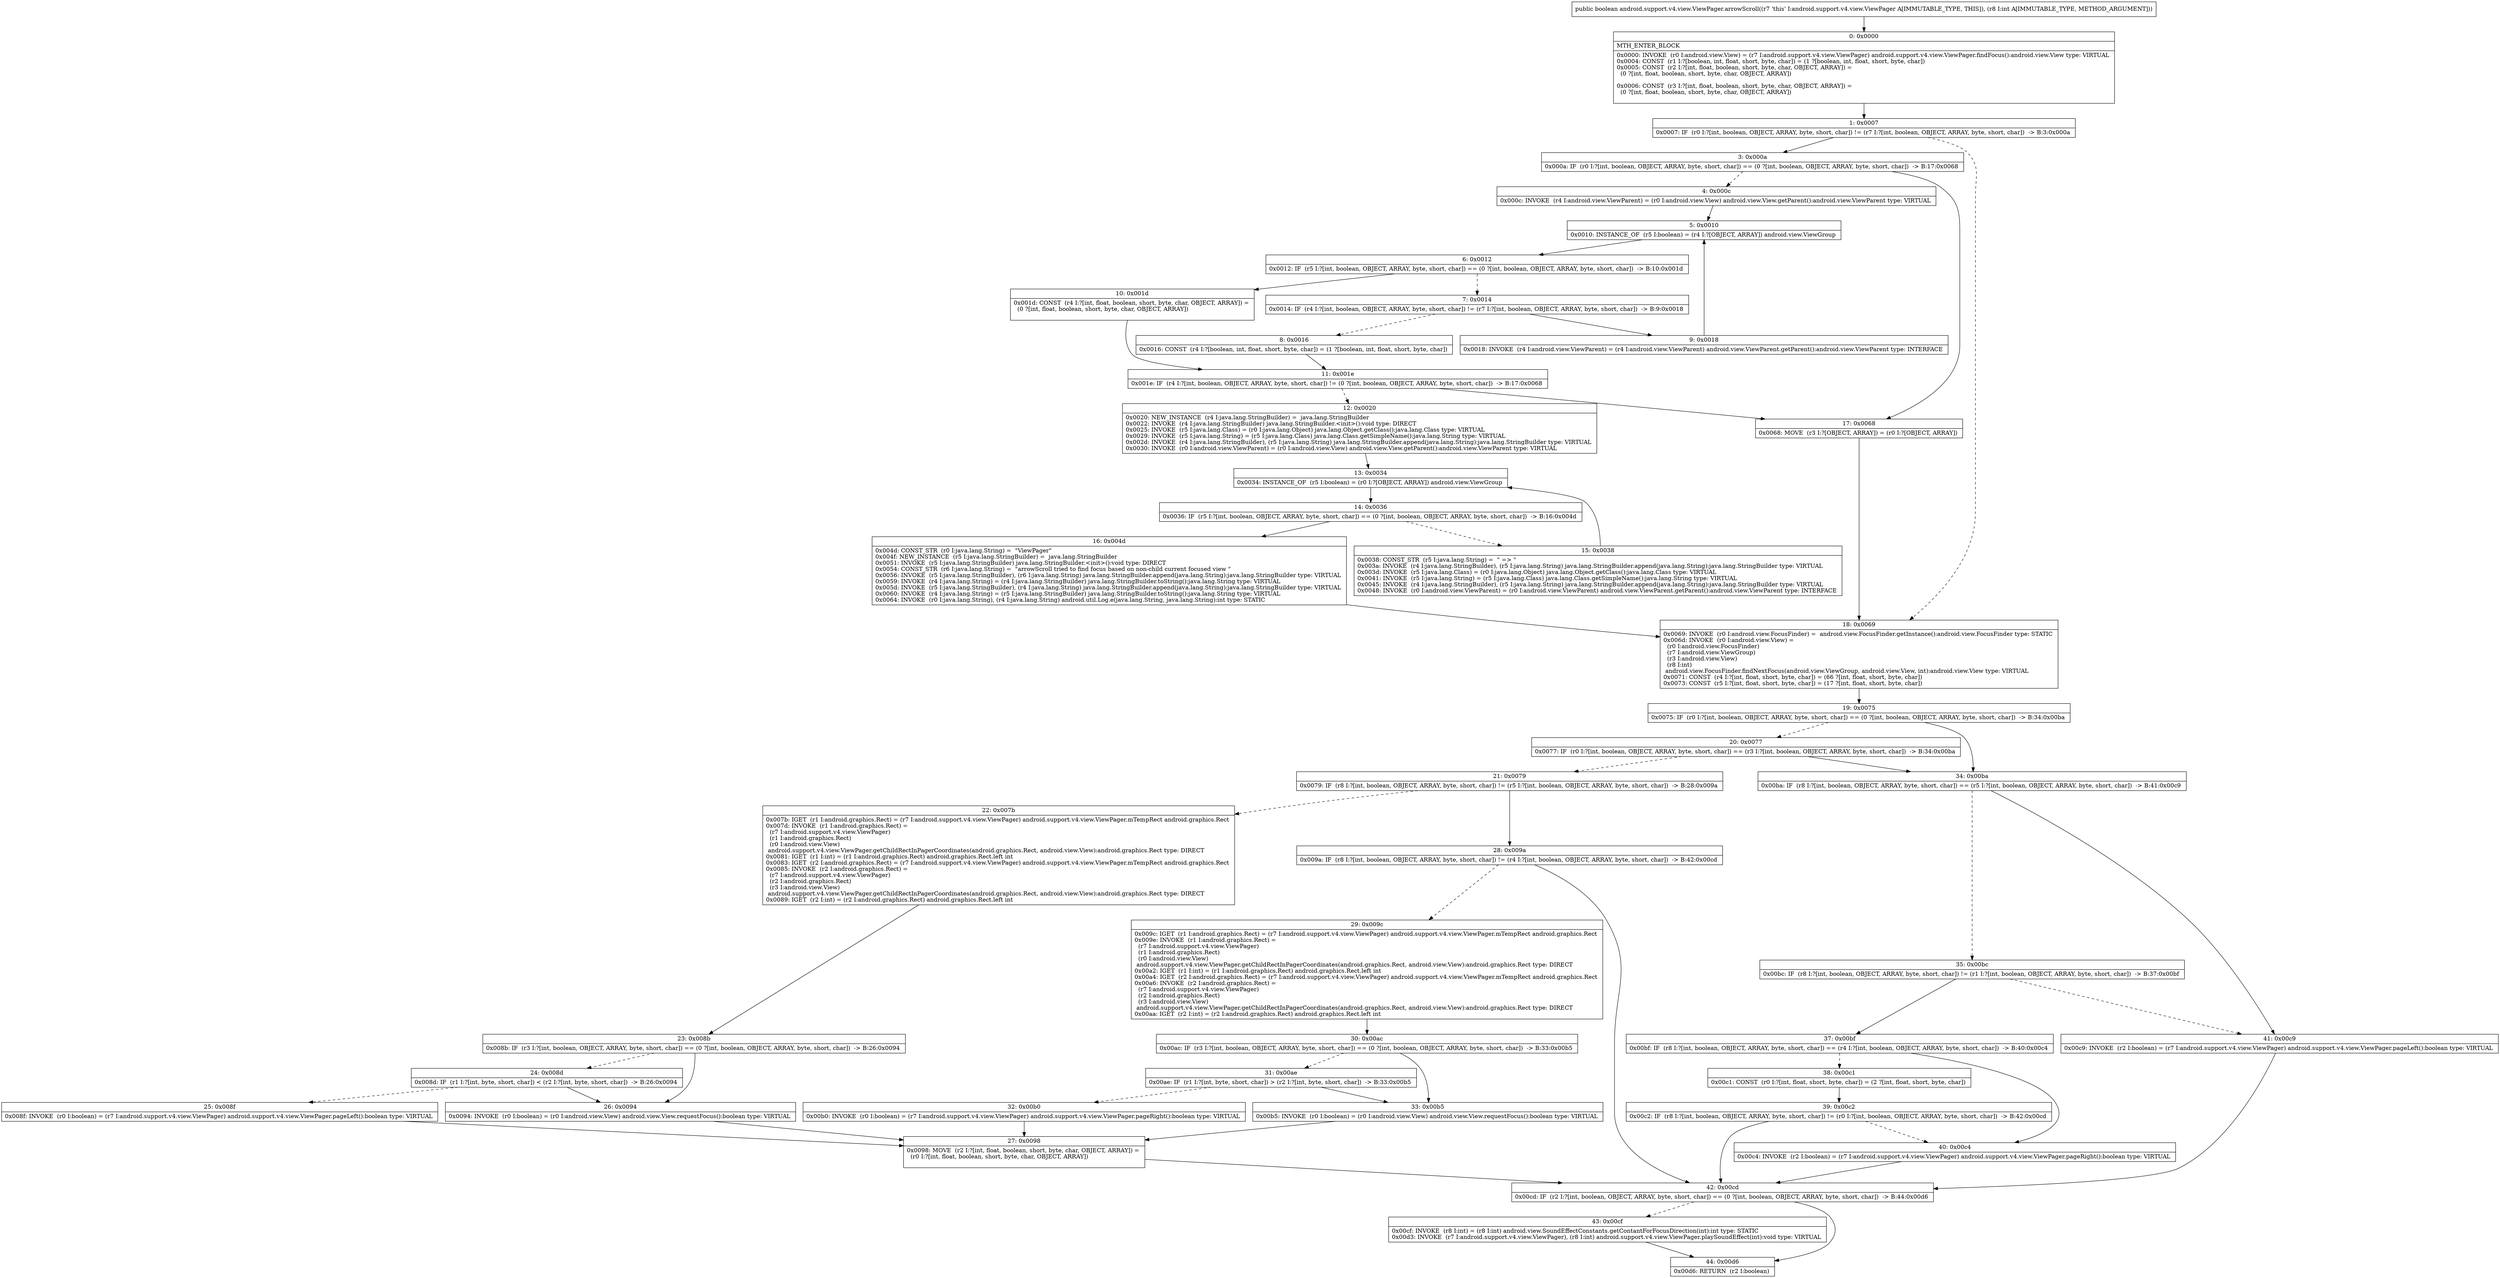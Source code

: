 digraph "CFG forandroid.support.v4.view.ViewPager.arrowScroll(I)Z" {
Node_0 [shape=record,label="{0\:\ 0x0000|MTH_ENTER_BLOCK\l|0x0000: INVOKE  (r0 I:android.view.View) = (r7 I:android.support.v4.view.ViewPager) android.support.v4.view.ViewPager.findFocus():android.view.View type: VIRTUAL \l0x0004: CONST  (r1 I:?[boolean, int, float, short, byte, char]) = (1 ?[boolean, int, float, short, byte, char]) \l0x0005: CONST  (r2 I:?[int, float, boolean, short, byte, char, OBJECT, ARRAY]) = \l  (0 ?[int, float, boolean, short, byte, char, OBJECT, ARRAY])\l \l0x0006: CONST  (r3 I:?[int, float, boolean, short, byte, char, OBJECT, ARRAY]) = \l  (0 ?[int, float, boolean, short, byte, char, OBJECT, ARRAY])\l \l}"];
Node_1 [shape=record,label="{1\:\ 0x0007|0x0007: IF  (r0 I:?[int, boolean, OBJECT, ARRAY, byte, short, char]) != (r7 I:?[int, boolean, OBJECT, ARRAY, byte, short, char])  \-\> B:3:0x000a \l}"];
Node_3 [shape=record,label="{3\:\ 0x000a|0x000a: IF  (r0 I:?[int, boolean, OBJECT, ARRAY, byte, short, char]) == (0 ?[int, boolean, OBJECT, ARRAY, byte, short, char])  \-\> B:17:0x0068 \l}"];
Node_4 [shape=record,label="{4\:\ 0x000c|0x000c: INVOKE  (r4 I:android.view.ViewParent) = (r0 I:android.view.View) android.view.View.getParent():android.view.ViewParent type: VIRTUAL \l}"];
Node_5 [shape=record,label="{5\:\ 0x0010|0x0010: INSTANCE_OF  (r5 I:boolean) = (r4 I:?[OBJECT, ARRAY]) android.view.ViewGroup \l}"];
Node_6 [shape=record,label="{6\:\ 0x0012|0x0012: IF  (r5 I:?[int, boolean, OBJECT, ARRAY, byte, short, char]) == (0 ?[int, boolean, OBJECT, ARRAY, byte, short, char])  \-\> B:10:0x001d \l}"];
Node_7 [shape=record,label="{7\:\ 0x0014|0x0014: IF  (r4 I:?[int, boolean, OBJECT, ARRAY, byte, short, char]) != (r7 I:?[int, boolean, OBJECT, ARRAY, byte, short, char])  \-\> B:9:0x0018 \l}"];
Node_8 [shape=record,label="{8\:\ 0x0016|0x0016: CONST  (r4 I:?[boolean, int, float, short, byte, char]) = (1 ?[boolean, int, float, short, byte, char]) \l}"];
Node_9 [shape=record,label="{9\:\ 0x0018|0x0018: INVOKE  (r4 I:android.view.ViewParent) = (r4 I:android.view.ViewParent) android.view.ViewParent.getParent():android.view.ViewParent type: INTERFACE \l}"];
Node_10 [shape=record,label="{10\:\ 0x001d|0x001d: CONST  (r4 I:?[int, float, boolean, short, byte, char, OBJECT, ARRAY]) = \l  (0 ?[int, float, boolean, short, byte, char, OBJECT, ARRAY])\l \l}"];
Node_11 [shape=record,label="{11\:\ 0x001e|0x001e: IF  (r4 I:?[int, boolean, OBJECT, ARRAY, byte, short, char]) != (0 ?[int, boolean, OBJECT, ARRAY, byte, short, char])  \-\> B:17:0x0068 \l}"];
Node_12 [shape=record,label="{12\:\ 0x0020|0x0020: NEW_INSTANCE  (r4 I:java.lang.StringBuilder) =  java.lang.StringBuilder \l0x0022: INVOKE  (r4 I:java.lang.StringBuilder) java.lang.StringBuilder.\<init\>():void type: DIRECT \l0x0025: INVOKE  (r5 I:java.lang.Class) = (r0 I:java.lang.Object) java.lang.Object.getClass():java.lang.Class type: VIRTUAL \l0x0029: INVOKE  (r5 I:java.lang.String) = (r5 I:java.lang.Class) java.lang.Class.getSimpleName():java.lang.String type: VIRTUAL \l0x002d: INVOKE  (r4 I:java.lang.StringBuilder), (r5 I:java.lang.String) java.lang.StringBuilder.append(java.lang.String):java.lang.StringBuilder type: VIRTUAL \l0x0030: INVOKE  (r0 I:android.view.ViewParent) = (r0 I:android.view.View) android.view.View.getParent():android.view.ViewParent type: VIRTUAL \l}"];
Node_13 [shape=record,label="{13\:\ 0x0034|0x0034: INSTANCE_OF  (r5 I:boolean) = (r0 I:?[OBJECT, ARRAY]) android.view.ViewGroup \l}"];
Node_14 [shape=record,label="{14\:\ 0x0036|0x0036: IF  (r5 I:?[int, boolean, OBJECT, ARRAY, byte, short, char]) == (0 ?[int, boolean, OBJECT, ARRAY, byte, short, char])  \-\> B:16:0x004d \l}"];
Node_15 [shape=record,label="{15\:\ 0x0038|0x0038: CONST_STR  (r5 I:java.lang.String) =  \" =\> \" \l0x003a: INVOKE  (r4 I:java.lang.StringBuilder), (r5 I:java.lang.String) java.lang.StringBuilder.append(java.lang.String):java.lang.StringBuilder type: VIRTUAL \l0x003d: INVOKE  (r5 I:java.lang.Class) = (r0 I:java.lang.Object) java.lang.Object.getClass():java.lang.Class type: VIRTUAL \l0x0041: INVOKE  (r5 I:java.lang.String) = (r5 I:java.lang.Class) java.lang.Class.getSimpleName():java.lang.String type: VIRTUAL \l0x0045: INVOKE  (r4 I:java.lang.StringBuilder), (r5 I:java.lang.String) java.lang.StringBuilder.append(java.lang.String):java.lang.StringBuilder type: VIRTUAL \l0x0048: INVOKE  (r0 I:android.view.ViewParent) = (r0 I:android.view.ViewParent) android.view.ViewParent.getParent():android.view.ViewParent type: INTERFACE \l}"];
Node_16 [shape=record,label="{16\:\ 0x004d|0x004d: CONST_STR  (r0 I:java.lang.String) =  \"ViewPager\" \l0x004f: NEW_INSTANCE  (r5 I:java.lang.StringBuilder) =  java.lang.StringBuilder \l0x0051: INVOKE  (r5 I:java.lang.StringBuilder) java.lang.StringBuilder.\<init\>():void type: DIRECT \l0x0054: CONST_STR  (r6 I:java.lang.String) =  \"arrowScroll tried to find focus based on non\-child current focused view \" \l0x0056: INVOKE  (r5 I:java.lang.StringBuilder), (r6 I:java.lang.String) java.lang.StringBuilder.append(java.lang.String):java.lang.StringBuilder type: VIRTUAL \l0x0059: INVOKE  (r4 I:java.lang.String) = (r4 I:java.lang.StringBuilder) java.lang.StringBuilder.toString():java.lang.String type: VIRTUAL \l0x005d: INVOKE  (r5 I:java.lang.StringBuilder), (r4 I:java.lang.String) java.lang.StringBuilder.append(java.lang.String):java.lang.StringBuilder type: VIRTUAL \l0x0060: INVOKE  (r4 I:java.lang.String) = (r5 I:java.lang.StringBuilder) java.lang.StringBuilder.toString():java.lang.String type: VIRTUAL \l0x0064: INVOKE  (r0 I:java.lang.String), (r4 I:java.lang.String) android.util.Log.e(java.lang.String, java.lang.String):int type: STATIC \l}"];
Node_17 [shape=record,label="{17\:\ 0x0068|0x0068: MOVE  (r3 I:?[OBJECT, ARRAY]) = (r0 I:?[OBJECT, ARRAY]) \l}"];
Node_18 [shape=record,label="{18\:\ 0x0069|0x0069: INVOKE  (r0 I:android.view.FocusFinder) =  android.view.FocusFinder.getInstance():android.view.FocusFinder type: STATIC \l0x006d: INVOKE  (r0 I:android.view.View) = \l  (r0 I:android.view.FocusFinder)\l  (r7 I:android.view.ViewGroup)\l  (r3 I:android.view.View)\l  (r8 I:int)\l android.view.FocusFinder.findNextFocus(android.view.ViewGroup, android.view.View, int):android.view.View type: VIRTUAL \l0x0071: CONST  (r4 I:?[int, float, short, byte, char]) = (66 ?[int, float, short, byte, char]) \l0x0073: CONST  (r5 I:?[int, float, short, byte, char]) = (17 ?[int, float, short, byte, char]) \l}"];
Node_19 [shape=record,label="{19\:\ 0x0075|0x0075: IF  (r0 I:?[int, boolean, OBJECT, ARRAY, byte, short, char]) == (0 ?[int, boolean, OBJECT, ARRAY, byte, short, char])  \-\> B:34:0x00ba \l}"];
Node_20 [shape=record,label="{20\:\ 0x0077|0x0077: IF  (r0 I:?[int, boolean, OBJECT, ARRAY, byte, short, char]) == (r3 I:?[int, boolean, OBJECT, ARRAY, byte, short, char])  \-\> B:34:0x00ba \l}"];
Node_21 [shape=record,label="{21\:\ 0x0079|0x0079: IF  (r8 I:?[int, boolean, OBJECT, ARRAY, byte, short, char]) != (r5 I:?[int, boolean, OBJECT, ARRAY, byte, short, char])  \-\> B:28:0x009a \l}"];
Node_22 [shape=record,label="{22\:\ 0x007b|0x007b: IGET  (r1 I:android.graphics.Rect) = (r7 I:android.support.v4.view.ViewPager) android.support.v4.view.ViewPager.mTempRect android.graphics.Rect \l0x007d: INVOKE  (r1 I:android.graphics.Rect) = \l  (r7 I:android.support.v4.view.ViewPager)\l  (r1 I:android.graphics.Rect)\l  (r0 I:android.view.View)\l android.support.v4.view.ViewPager.getChildRectInPagerCoordinates(android.graphics.Rect, android.view.View):android.graphics.Rect type: DIRECT \l0x0081: IGET  (r1 I:int) = (r1 I:android.graphics.Rect) android.graphics.Rect.left int \l0x0083: IGET  (r2 I:android.graphics.Rect) = (r7 I:android.support.v4.view.ViewPager) android.support.v4.view.ViewPager.mTempRect android.graphics.Rect \l0x0085: INVOKE  (r2 I:android.graphics.Rect) = \l  (r7 I:android.support.v4.view.ViewPager)\l  (r2 I:android.graphics.Rect)\l  (r3 I:android.view.View)\l android.support.v4.view.ViewPager.getChildRectInPagerCoordinates(android.graphics.Rect, android.view.View):android.graphics.Rect type: DIRECT \l0x0089: IGET  (r2 I:int) = (r2 I:android.graphics.Rect) android.graphics.Rect.left int \l}"];
Node_23 [shape=record,label="{23\:\ 0x008b|0x008b: IF  (r3 I:?[int, boolean, OBJECT, ARRAY, byte, short, char]) == (0 ?[int, boolean, OBJECT, ARRAY, byte, short, char])  \-\> B:26:0x0094 \l}"];
Node_24 [shape=record,label="{24\:\ 0x008d|0x008d: IF  (r1 I:?[int, byte, short, char]) \< (r2 I:?[int, byte, short, char])  \-\> B:26:0x0094 \l}"];
Node_25 [shape=record,label="{25\:\ 0x008f|0x008f: INVOKE  (r0 I:boolean) = (r7 I:android.support.v4.view.ViewPager) android.support.v4.view.ViewPager.pageLeft():boolean type: VIRTUAL \l}"];
Node_26 [shape=record,label="{26\:\ 0x0094|0x0094: INVOKE  (r0 I:boolean) = (r0 I:android.view.View) android.view.View.requestFocus():boolean type: VIRTUAL \l}"];
Node_27 [shape=record,label="{27\:\ 0x0098|0x0098: MOVE  (r2 I:?[int, float, boolean, short, byte, char, OBJECT, ARRAY]) = \l  (r0 I:?[int, float, boolean, short, byte, char, OBJECT, ARRAY])\l \l}"];
Node_28 [shape=record,label="{28\:\ 0x009a|0x009a: IF  (r8 I:?[int, boolean, OBJECT, ARRAY, byte, short, char]) != (r4 I:?[int, boolean, OBJECT, ARRAY, byte, short, char])  \-\> B:42:0x00cd \l}"];
Node_29 [shape=record,label="{29\:\ 0x009c|0x009c: IGET  (r1 I:android.graphics.Rect) = (r7 I:android.support.v4.view.ViewPager) android.support.v4.view.ViewPager.mTempRect android.graphics.Rect \l0x009e: INVOKE  (r1 I:android.graphics.Rect) = \l  (r7 I:android.support.v4.view.ViewPager)\l  (r1 I:android.graphics.Rect)\l  (r0 I:android.view.View)\l android.support.v4.view.ViewPager.getChildRectInPagerCoordinates(android.graphics.Rect, android.view.View):android.graphics.Rect type: DIRECT \l0x00a2: IGET  (r1 I:int) = (r1 I:android.graphics.Rect) android.graphics.Rect.left int \l0x00a4: IGET  (r2 I:android.graphics.Rect) = (r7 I:android.support.v4.view.ViewPager) android.support.v4.view.ViewPager.mTempRect android.graphics.Rect \l0x00a6: INVOKE  (r2 I:android.graphics.Rect) = \l  (r7 I:android.support.v4.view.ViewPager)\l  (r2 I:android.graphics.Rect)\l  (r3 I:android.view.View)\l android.support.v4.view.ViewPager.getChildRectInPagerCoordinates(android.graphics.Rect, android.view.View):android.graphics.Rect type: DIRECT \l0x00aa: IGET  (r2 I:int) = (r2 I:android.graphics.Rect) android.graphics.Rect.left int \l}"];
Node_30 [shape=record,label="{30\:\ 0x00ac|0x00ac: IF  (r3 I:?[int, boolean, OBJECT, ARRAY, byte, short, char]) == (0 ?[int, boolean, OBJECT, ARRAY, byte, short, char])  \-\> B:33:0x00b5 \l}"];
Node_31 [shape=record,label="{31\:\ 0x00ae|0x00ae: IF  (r1 I:?[int, byte, short, char]) \> (r2 I:?[int, byte, short, char])  \-\> B:33:0x00b5 \l}"];
Node_32 [shape=record,label="{32\:\ 0x00b0|0x00b0: INVOKE  (r0 I:boolean) = (r7 I:android.support.v4.view.ViewPager) android.support.v4.view.ViewPager.pageRight():boolean type: VIRTUAL \l}"];
Node_33 [shape=record,label="{33\:\ 0x00b5|0x00b5: INVOKE  (r0 I:boolean) = (r0 I:android.view.View) android.view.View.requestFocus():boolean type: VIRTUAL \l}"];
Node_34 [shape=record,label="{34\:\ 0x00ba|0x00ba: IF  (r8 I:?[int, boolean, OBJECT, ARRAY, byte, short, char]) == (r5 I:?[int, boolean, OBJECT, ARRAY, byte, short, char])  \-\> B:41:0x00c9 \l}"];
Node_35 [shape=record,label="{35\:\ 0x00bc|0x00bc: IF  (r8 I:?[int, boolean, OBJECT, ARRAY, byte, short, char]) != (r1 I:?[int, boolean, OBJECT, ARRAY, byte, short, char])  \-\> B:37:0x00bf \l}"];
Node_37 [shape=record,label="{37\:\ 0x00bf|0x00bf: IF  (r8 I:?[int, boolean, OBJECT, ARRAY, byte, short, char]) == (r4 I:?[int, boolean, OBJECT, ARRAY, byte, short, char])  \-\> B:40:0x00c4 \l}"];
Node_38 [shape=record,label="{38\:\ 0x00c1|0x00c1: CONST  (r0 I:?[int, float, short, byte, char]) = (2 ?[int, float, short, byte, char]) \l}"];
Node_39 [shape=record,label="{39\:\ 0x00c2|0x00c2: IF  (r8 I:?[int, boolean, OBJECT, ARRAY, byte, short, char]) != (r0 I:?[int, boolean, OBJECT, ARRAY, byte, short, char])  \-\> B:42:0x00cd \l}"];
Node_40 [shape=record,label="{40\:\ 0x00c4|0x00c4: INVOKE  (r2 I:boolean) = (r7 I:android.support.v4.view.ViewPager) android.support.v4.view.ViewPager.pageRight():boolean type: VIRTUAL \l}"];
Node_41 [shape=record,label="{41\:\ 0x00c9|0x00c9: INVOKE  (r2 I:boolean) = (r7 I:android.support.v4.view.ViewPager) android.support.v4.view.ViewPager.pageLeft():boolean type: VIRTUAL \l}"];
Node_42 [shape=record,label="{42\:\ 0x00cd|0x00cd: IF  (r2 I:?[int, boolean, OBJECT, ARRAY, byte, short, char]) == (0 ?[int, boolean, OBJECT, ARRAY, byte, short, char])  \-\> B:44:0x00d6 \l}"];
Node_43 [shape=record,label="{43\:\ 0x00cf|0x00cf: INVOKE  (r8 I:int) = (r8 I:int) android.view.SoundEffectConstants.getContantForFocusDirection(int):int type: STATIC \l0x00d3: INVOKE  (r7 I:android.support.v4.view.ViewPager), (r8 I:int) android.support.v4.view.ViewPager.playSoundEffect(int):void type: VIRTUAL \l}"];
Node_44 [shape=record,label="{44\:\ 0x00d6|0x00d6: RETURN  (r2 I:boolean) \l}"];
MethodNode[shape=record,label="{public boolean android.support.v4.view.ViewPager.arrowScroll((r7 'this' I:android.support.v4.view.ViewPager A[IMMUTABLE_TYPE, THIS]), (r8 I:int A[IMMUTABLE_TYPE, METHOD_ARGUMENT])) }"];
MethodNode -> Node_0;
Node_0 -> Node_1;
Node_1 -> Node_3;
Node_1 -> Node_18[style=dashed];
Node_3 -> Node_4[style=dashed];
Node_3 -> Node_17;
Node_4 -> Node_5;
Node_5 -> Node_6;
Node_6 -> Node_7[style=dashed];
Node_6 -> Node_10;
Node_7 -> Node_8[style=dashed];
Node_7 -> Node_9;
Node_8 -> Node_11;
Node_9 -> Node_5;
Node_10 -> Node_11;
Node_11 -> Node_12[style=dashed];
Node_11 -> Node_17;
Node_12 -> Node_13;
Node_13 -> Node_14;
Node_14 -> Node_15[style=dashed];
Node_14 -> Node_16;
Node_15 -> Node_13;
Node_16 -> Node_18;
Node_17 -> Node_18;
Node_18 -> Node_19;
Node_19 -> Node_20[style=dashed];
Node_19 -> Node_34;
Node_20 -> Node_21[style=dashed];
Node_20 -> Node_34;
Node_21 -> Node_22[style=dashed];
Node_21 -> Node_28;
Node_22 -> Node_23;
Node_23 -> Node_24[style=dashed];
Node_23 -> Node_26;
Node_24 -> Node_25[style=dashed];
Node_24 -> Node_26;
Node_25 -> Node_27;
Node_26 -> Node_27;
Node_27 -> Node_42;
Node_28 -> Node_29[style=dashed];
Node_28 -> Node_42;
Node_29 -> Node_30;
Node_30 -> Node_31[style=dashed];
Node_30 -> Node_33;
Node_31 -> Node_32[style=dashed];
Node_31 -> Node_33;
Node_32 -> Node_27;
Node_33 -> Node_27;
Node_34 -> Node_35[style=dashed];
Node_34 -> Node_41;
Node_35 -> Node_37;
Node_35 -> Node_41[style=dashed];
Node_37 -> Node_38[style=dashed];
Node_37 -> Node_40;
Node_38 -> Node_39;
Node_39 -> Node_40[style=dashed];
Node_39 -> Node_42;
Node_40 -> Node_42;
Node_41 -> Node_42;
Node_42 -> Node_43[style=dashed];
Node_42 -> Node_44;
Node_43 -> Node_44;
}

